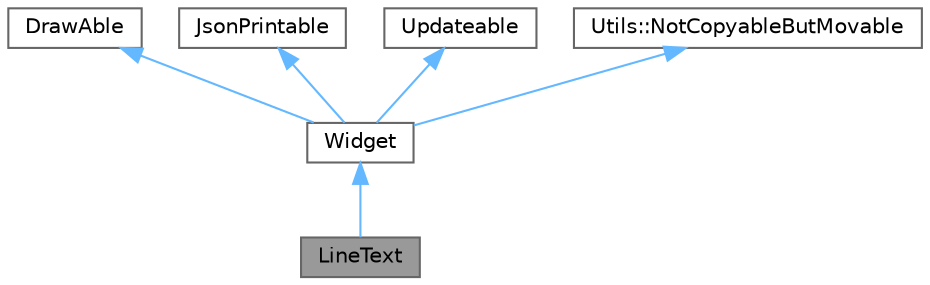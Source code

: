 digraph "LineText"
{
 // LATEX_PDF_SIZE
  bgcolor="transparent";
  edge [fontname=Helvetica,fontsize=10,labelfontname=Helvetica,labelfontsize=10];
  node [fontname=Helvetica,fontsize=10,shape=box,height=0.2,width=0.4];
  Node1 [id="Node000001",label="LineText",height=0.2,width=0.4,color="gray40", fillcolor="grey60", style="filled", fontcolor="black",tooltip=" "];
  Node2 -> Node1 [id="edge1_Node000001_Node000002",dir="back",color="steelblue1",style="solid",tooltip=" "];
  Node2 [id="Node000002",label="Widget",height=0.2,width=0.4,color="gray40", fillcolor="white", style="filled",URL="$class_widget.html",tooltip=" "];
  Node3 -> Node2 [id="edge2_Node000002_Node000003",dir="back",color="steelblue1",style="solid",tooltip=" "];
  Node3 [id="Node000003",label="DrawAble",height=0.2,width=0.4,color="gray40", fillcolor="white", style="filled",URL="$class_draw_able.html",tooltip=" "];
  Node4 -> Node2 [id="edge3_Node000002_Node000004",dir="back",color="steelblue1",style="solid",tooltip=" "];
  Node4 [id="Node000004",label="JsonPrintable",height=0.2,width=0.4,color="gray40", fillcolor="white", style="filled",URL="$class_json_printable.html",tooltip=" "];
  Node5 -> Node2 [id="edge4_Node000002_Node000005",dir="back",color="steelblue1",style="solid",tooltip=" "];
  Node5 [id="Node000005",label="Updateable",height=0.2,width=0.4,color="gray40", fillcolor="white", style="filled",URL="$class_updateable.html",tooltip=" "];
  Node6 -> Node2 [id="edge5_Node000002_Node000006",dir="back",color="steelblue1",style="solid",tooltip=" "];
  Node6 [id="Node000006",label="Utils::NotCopyableButMovable",height=0.2,width=0.4,color="gray40", fillcolor="white", style="filled",URL="$class_utils_1_1_not_copyable_but_movable.html",tooltip=" "];
}
